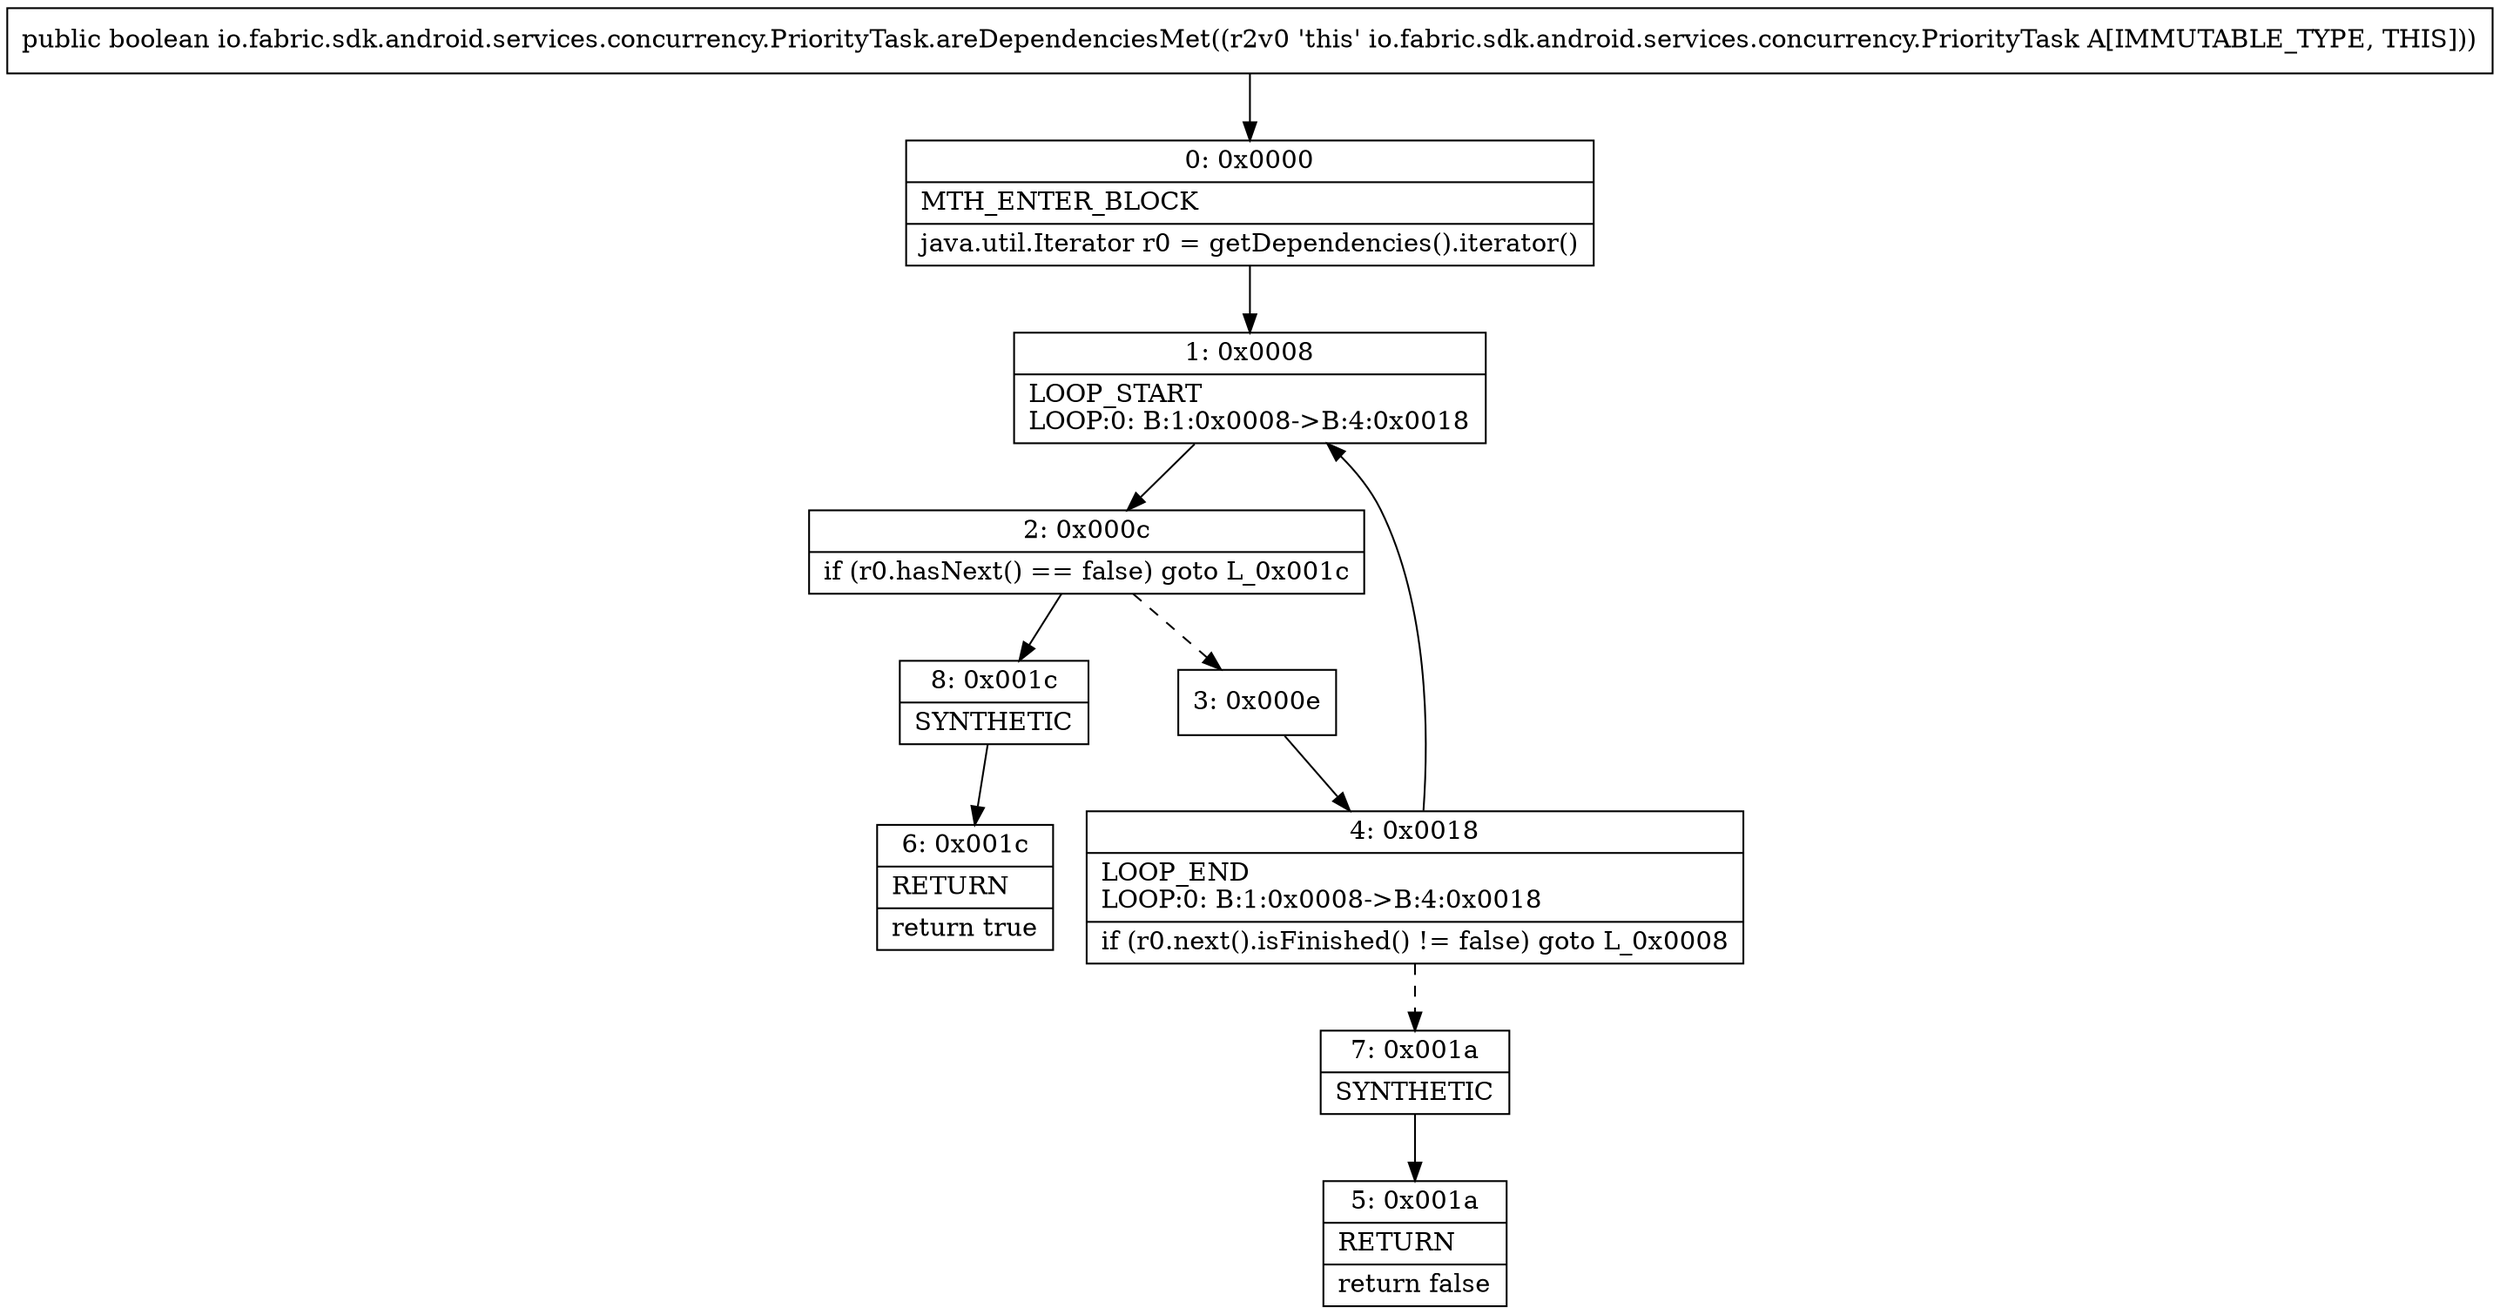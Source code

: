 digraph "CFG forio.fabric.sdk.android.services.concurrency.PriorityTask.areDependenciesMet()Z" {
Node_0 [shape=record,label="{0\:\ 0x0000|MTH_ENTER_BLOCK\l|java.util.Iterator r0 = getDependencies().iterator()\l}"];
Node_1 [shape=record,label="{1\:\ 0x0008|LOOP_START\lLOOP:0: B:1:0x0008\-\>B:4:0x0018\l}"];
Node_2 [shape=record,label="{2\:\ 0x000c|if (r0.hasNext() == false) goto L_0x001c\l}"];
Node_3 [shape=record,label="{3\:\ 0x000e}"];
Node_4 [shape=record,label="{4\:\ 0x0018|LOOP_END\lLOOP:0: B:1:0x0008\-\>B:4:0x0018\l|if (r0.next().isFinished() != false) goto L_0x0008\l}"];
Node_5 [shape=record,label="{5\:\ 0x001a|RETURN\l|return false\l}"];
Node_6 [shape=record,label="{6\:\ 0x001c|RETURN\l|return true\l}"];
Node_7 [shape=record,label="{7\:\ 0x001a|SYNTHETIC\l}"];
Node_8 [shape=record,label="{8\:\ 0x001c|SYNTHETIC\l}"];
MethodNode[shape=record,label="{public boolean io.fabric.sdk.android.services.concurrency.PriorityTask.areDependenciesMet((r2v0 'this' io.fabric.sdk.android.services.concurrency.PriorityTask A[IMMUTABLE_TYPE, THIS])) }"];
MethodNode -> Node_0;
Node_0 -> Node_1;
Node_1 -> Node_2;
Node_2 -> Node_3[style=dashed];
Node_2 -> Node_8;
Node_3 -> Node_4;
Node_4 -> Node_1;
Node_4 -> Node_7[style=dashed];
Node_7 -> Node_5;
Node_8 -> Node_6;
}

